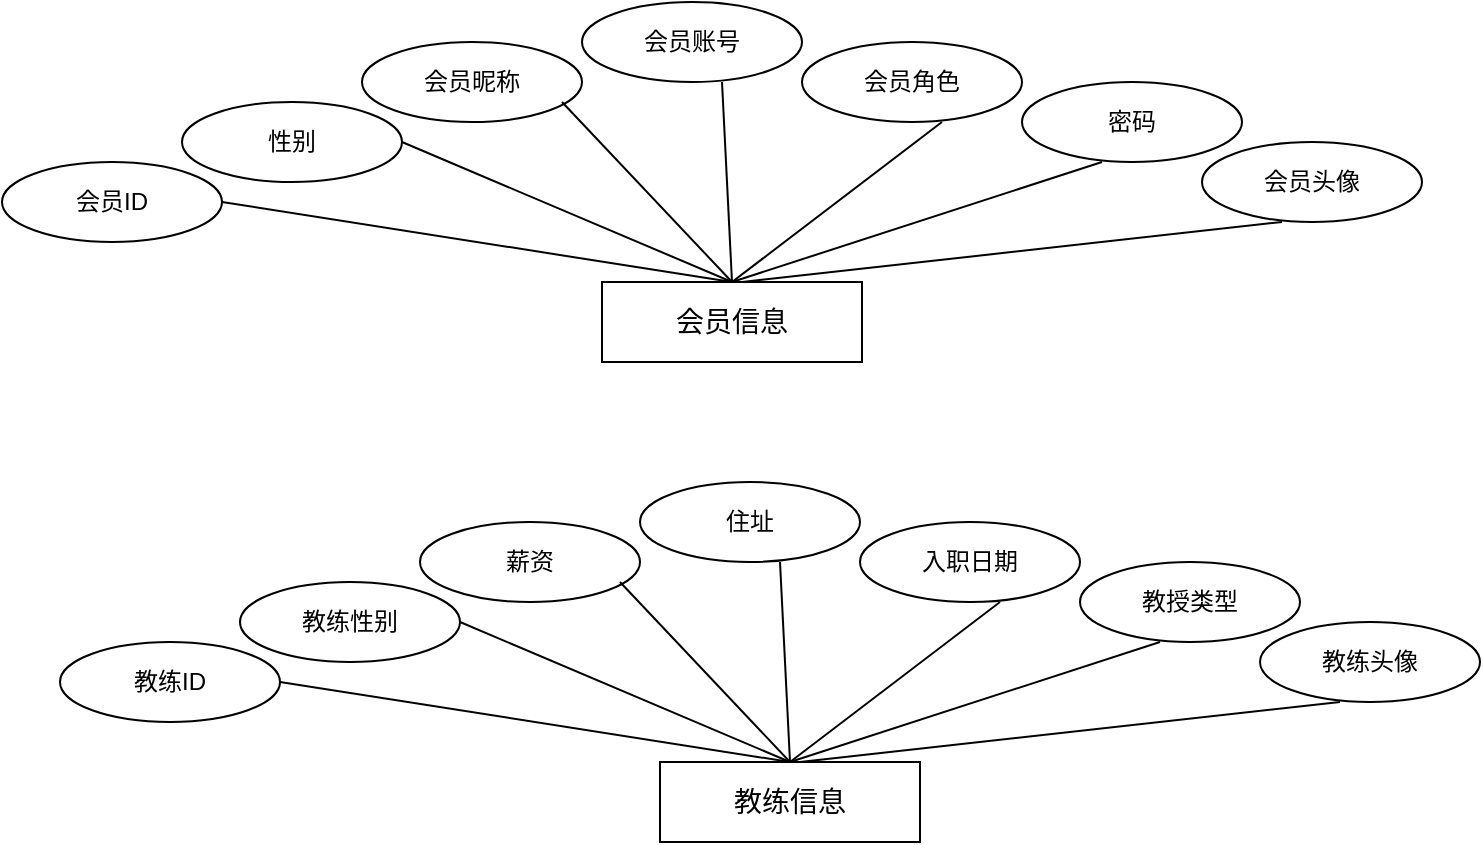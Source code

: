 <mxfile version="27.0.3" pages="2">
  <diagram name="第 1 页" id="zdntz2478s2lCkeFTCFq">
    <mxGraphModel dx="1048" dy="624" grid="1" gridSize="10" guides="1" tooltips="1" connect="1" arrows="1" fold="1" page="1" pageScale="1" pageWidth="827" pageHeight="1169" math="0" shadow="0">
      <root>
        <mxCell id="0" />
        <mxCell id="1" parent="0" />
        <mxCell id="17QydgVOFod0C8i1eIwQ-2" value="&lt;font style=&quot;font-size: 14px;&quot;&gt;会员信息&lt;/font&gt;" style="rounded=0;whiteSpace=wrap;html=1;" vertex="1" parent="1">
          <mxGeometry x="330" y="410" width="130" height="40" as="geometry" />
        </mxCell>
        <mxCell id="17QydgVOFod0C8i1eIwQ-3" value="会员昵称" style="ellipse;whiteSpace=wrap;html=1;" vertex="1" parent="1">
          <mxGeometry x="210" y="290" width="110" height="40" as="geometry" />
        </mxCell>
        <mxCell id="17QydgVOFod0C8i1eIwQ-4" value="会员账号" style="ellipse;whiteSpace=wrap;html=1;" vertex="1" parent="1">
          <mxGeometry x="320" y="270" width="110" height="40" as="geometry" />
        </mxCell>
        <mxCell id="17QydgVOFod0C8i1eIwQ-5" value="会员头像" style="ellipse;whiteSpace=wrap;html=1;" vertex="1" parent="1">
          <mxGeometry x="630" y="340" width="110" height="40" as="geometry" />
        </mxCell>
        <mxCell id="17QydgVOFod0C8i1eIwQ-6" value="性别" style="ellipse;whiteSpace=wrap;html=1;" vertex="1" parent="1">
          <mxGeometry x="120" y="320" width="110" height="40" as="geometry" />
        </mxCell>
        <mxCell id="17QydgVOFod0C8i1eIwQ-7" value="会员角色" style="ellipse;whiteSpace=wrap;html=1;" vertex="1" parent="1">
          <mxGeometry x="430" y="290" width="110" height="40" as="geometry" />
        </mxCell>
        <mxCell id="17QydgVOFod0C8i1eIwQ-8" value="密码" style="ellipse;whiteSpace=wrap;html=1;" vertex="1" parent="1">
          <mxGeometry x="540" y="310" width="110" height="40" as="geometry" />
        </mxCell>
        <mxCell id="17QydgVOFod0C8i1eIwQ-11" value="会员ID" style="ellipse;whiteSpace=wrap;html=1;" vertex="1" parent="1">
          <mxGeometry x="30" y="350" width="110" height="40" as="geometry" />
        </mxCell>
        <mxCell id="17QydgVOFod0C8i1eIwQ-14" value="" style="endArrow=none;html=1;rounded=0;exitX=0.5;exitY=0;exitDx=0;exitDy=0;" edge="1" parent="1" source="17QydgVOFod0C8i1eIwQ-2">
          <mxGeometry width="50" height="50" relative="1" as="geometry">
            <mxPoint x="90" y="420" as="sourcePoint" />
            <mxPoint x="140" y="370" as="targetPoint" />
          </mxGeometry>
        </mxCell>
        <mxCell id="17QydgVOFod0C8i1eIwQ-15" value="" style="endArrow=none;html=1;rounded=0;exitX=0.5;exitY=0;exitDx=0;exitDy=0;" edge="1" parent="1" source="17QydgVOFod0C8i1eIwQ-2">
          <mxGeometry width="50" height="50" relative="1" as="geometry">
            <mxPoint x="180" y="390" as="sourcePoint" />
            <mxPoint x="230" y="340" as="targetPoint" />
          </mxGeometry>
        </mxCell>
        <mxCell id="17QydgVOFod0C8i1eIwQ-16" value="" style="endArrow=none;html=1;rounded=0;exitX=0.5;exitY=0;exitDx=0;exitDy=0;" edge="1" parent="1" source="17QydgVOFod0C8i1eIwQ-2">
          <mxGeometry width="50" height="50" relative="1" as="geometry">
            <mxPoint x="260" y="370" as="sourcePoint" />
            <mxPoint x="310" y="320" as="targetPoint" />
          </mxGeometry>
        </mxCell>
        <mxCell id="17QydgVOFod0C8i1eIwQ-17" value="" style="endArrow=none;html=1;rounded=0;exitX=0.5;exitY=0;exitDx=0;exitDy=0;" edge="1" parent="1" source="17QydgVOFod0C8i1eIwQ-2">
          <mxGeometry width="50" height="50" relative="1" as="geometry">
            <mxPoint x="340" y="360" as="sourcePoint" />
            <mxPoint x="390" y="310" as="targetPoint" />
          </mxGeometry>
        </mxCell>
        <mxCell id="17QydgVOFod0C8i1eIwQ-18" value="" style="endArrow=none;html=1;rounded=0;exitX=0.5;exitY=0;exitDx=0;exitDy=0;" edge="1" parent="1" source="17QydgVOFod0C8i1eIwQ-2">
          <mxGeometry width="50" height="50" relative="1" as="geometry">
            <mxPoint x="390" y="410" as="sourcePoint" />
            <mxPoint x="500" y="330" as="targetPoint" />
          </mxGeometry>
        </mxCell>
        <mxCell id="17QydgVOFod0C8i1eIwQ-19" value="" style="endArrow=none;html=1;rounded=0;exitX=0.5;exitY=0;exitDx=0;exitDy=0;" edge="1" parent="1" source="17QydgVOFod0C8i1eIwQ-2">
          <mxGeometry width="50" height="50" relative="1" as="geometry">
            <mxPoint x="530" y="400" as="sourcePoint" />
            <mxPoint x="580" y="350" as="targetPoint" />
          </mxGeometry>
        </mxCell>
        <mxCell id="17QydgVOFod0C8i1eIwQ-20" value="" style="endArrow=none;html=1;rounded=0;" edge="1" parent="1">
          <mxGeometry width="50" height="50" relative="1" as="geometry">
            <mxPoint x="400" y="410" as="sourcePoint" />
            <mxPoint x="670" y="380" as="targetPoint" />
          </mxGeometry>
        </mxCell>
        <mxCell id="17QydgVOFod0C8i1eIwQ-21" value="&lt;font style=&quot;font-size: 14px;&quot;&gt;教练信息&lt;/font&gt;" style="rounded=0;whiteSpace=wrap;html=1;" vertex="1" parent="1">
          <mxGeometry x="359" y="650" width="130" height="40" as="geometry" />
        </mxCell>
        <mxCell id="17QydgVOFod0C8i1eIwQ-22" value="薪资" style="ellipse;whiteSpace=wrap;html=1;" vertex="1" parent="1">
          <mxGeometry x="239" y="530" width="110" height="40" as="geometry" />
        </mxCell>
        <mxCell id="17QydgVOFod0C8i1eIwQ-23" value="住址" style="ellipse;whiteSpace=wrap;html=1;" vertex="1" parent="1">
          <mxGeometry x="349" y="510" width="110" height="40" as="geometry" />
        </mxCell>
        <mxCell id="17QydgVOFod0C8i1eIwQ-24" value="教练头像" style="ellipse;whiteSpace=wrap;html=1;" vertex="1" parent="1">
          <mxGeometry x="659" y="580" width="110" height="40" as="geometry" />
        </mxCell>
        <mxCell id="17QydgVOFod0C8i1eIwQ-25" value="教练性别" style="ellipse;whiteSpace=wrap;html=1;" vertex="1" parent="1">
          <mxGeometry x="149" y="560" width="110" height="40" as="geometry" />
        </mxCell>
        <mxCell id="17QydgVOFod0C8i1eIwQ-26" value="入职日期" style="ellipse;whiteSpace=wrap;html=1;" vertex="1" parent="1">
          <mxGeometry x="459" y="530" width="110" height="40" as="geometry" />
        </mxCell>
        <mxCell id="17QydgVOFod0C8i1eIwQ-27" value="教授类型" style="ellipse;whiteSpace=wrap;html=1;" vertex="1" parent="1">
          <mxGeometry x="569" y="550" width="110" height="40" as="geometry" />
        </mxCell>
        <mxCell id="17QydgVOFod0C8i1eIwQ-28" value="教练ID" style="ellipse;whiteSpace=wrap;html=1;" vertex="1" parent="1">
          <mxGeometry x="59" y="590" width="110" height="40" as="geometry" />
        </mxCell>
        <mxCell id="17QydgVOFod0C8i1eIwQ-29" value="" style="endArrow=none;html=1;rounded=0;exitX=0.5;exitY=0;exitDx=0;exitDy=0;" edge="1" parent="1" source="17QydgVOFod0C8i1eIwQ-21">
          <mxGeometry width="50" height="50" relative="1" as="geometry">
            <mxPoint x="119" y="660" as="sourcePoint" />
            <mxPoint x="169" y="610" as="targetPoint" />
          </mxGeometry>
        </mxCell>
        <mxCell id="17QydgVOFod0C8i1eIwQ-30" value="" style="endArrow=none;html=1;rounded=0;exitX=0.5;exitY=0;exitDx=0;exitDy=0;" edge="1" parent="1" source="17QydgVOFod0C8i1eIwQ-21">
          <mxGeometry width="50" height="50" relative="1" as="geometry">
            <mxPoint x="209" y="630" as="sourcePoint" />
            <mxPoint x="259" y="580" as="targetPoint" />
          </mxGeometry>
        </mxCell>
        <mxCell id="17QydgVOFod0C8i1eIwQ-31" value="" style="endArrow=none;html=1;rounded=0;exitX=0.5;exitY=0;exitDx=0;exitDy=0;" edge="1" parent="1" source="17QydgVOFod0C8i1eIwQ-21">
          <mxGeometry width="50" height="50" relative="1" as="geometry">
            <mxPoint x="289" y="610" as="sourcePoint" />
            <mxPoint x="339" y="560" as="targetPoint" />
          </mxGeometry>
        </mxCell>
        <mxCell id="17QydgVOFod0C8i1eIwQ-32" value="" style="endArrow=none;html=1;rounded=0;exitX=0.5;exitY=0;exitDx=0;exitDy=0;" edge="1" parent="1" source="17QydgVOFod0C8i1eIwQ-21">
          <mxGeometry width="50" height="50" relative="1" as="geometry">
            <mxPoint x="369" y="600" as="sourcePoint" />
            <mxPoint x="419" y="550" as="targetPoint" />
          </mxGeometry>
        </mxCell>
        <mxCell id="17QydgVOFod0C8i1eIwQ-33" value="" style="endArrow=none;html=1;rounded=0;exitX=0.5;exitY=0;exitDx=0;exitDy=0;" edge="1" parent="1" source="17QydgVOFod0C8i1eIwQ-21">
          <mxGeometry width="50" height="50" relative="1" as="geometry">
            <mxPoint x="419" y="650" as="sourcePoint" />
            <mxPoint x="529" y="570" as="targetPoint" />
          </mxGeometry>
        </mxCell>
        <mxCell id="17QydgVOFod0C8i1eIwQ-34" value="" style="endArrow=none;html=1;rounded=0;exitX=0.5;exitY=0;exitDx=0;exitDy=0;" edge="1" parent="1" source="17QydgVOFod0C8i1eIwQ-21">
          <mxGeometry width="50" height="50" relative="1" as="geometry">
            <mxPoint x="559" y="640" as="sourcePoint" />
            <mxPoint x="609" y="590" as="targetPoint" />
          </mxGeometry>
        </mxCell>
        <mxCell id="17QydgVOFod0C8i1eIwQ-35" value="" style="endArrow=none;html=1;rounded=0;" edge="1" parent="1">
          <mxGeometry width="50" height="50" relative="1" as="geometry">
            <mxPoint x="429" y="650" as="sourcePoint" />
            <mxPoint x="699" y="620" as="targetPoint" />
          </mxGeometry>
        </mxCell>
      </root>
    </mxGraphModel>
  </diagram>
  <diagram id="pUSIjOka6l-_nhCBTFnc" name="第 2 页">
    <mxGraphModel dx="1930" dy="657" grid="1" gridSize="10" guides="1" tooltips="1" connect="1" arrows="1" fold="1" page="1" pageScale="1" pageWidth="827" pageHeight="1169" math="0" shadow="0">
      <root>
        <mxCell id="0" />
        <mxCell id="1" parent="0" />
        <mxCell id="TsKX9oGN1Ei0qKly57jY-62" style="edgeStyle=orthogonalEdgeStyle;rounded=0;orthogonalLoop=1;jettySize=auto;html=1;exitX=0.5;exitY=1;exitDx=0;exitDy=0;entryX=0.5;entryY=0;entryDx=0;entryDy=0;fontFamily=Helvetica;fontSize=12;fontColor=default;resizable=1;endArrow=none;startFill=0;dashed=1;" edge="1" parent="1" source="TsKX9oGN1Ei0qKly57jY-3" target="TsKX9oGN1Ei0qKly57jY-15">
          <mxGeometry relative="1" as="geometry" />
        </mxCell>
        <mxCell id="TsKX9oGN1Ei0qKly57jY-3" value="&lt;font style=&quot;font-size: 22px;&quot;&gt;&amp;nbsp; &amp;nbsp;用户层&lt;/font&gt;" style="rounded=1;whiteSpace=wrap;html=1;strokeColor=default;align=left;verticalAlign=middle;fontFamily=Helvetica;fontSize=12;fontColor=default;resizable=1;fillColor=#BAE7C7;" vertex="1" parent="1">
          <mxGeometry x="-61" y="520" width="740" height="100" as="geometry" />
        </mxCell>
        <mxCell id="TsKX9oGN1Ei0qKly57jY-7" value="&lt;font style=&quot;font-size: 16px;&quot;&gt;会员用户&lt;/font&gt;" style="rounded=1;whiteSpace=wrap;html=1;strokeColor=default;align=center;verticalAlign=middle;fontFamily=Helvetica;fontSize=12;fontColor=default;resizable=1;fillColor=default;" vertex="1" parent="1">
          <mxGeometry x="130" y="540" width="160" height="60" as="geometry" />
        </mxCell>
        <mxCell id="TsKX9oGN1Ei0qKly57jY-10" value="&lt;font style=&quot;font-size: 16px;&quot;&gt;管理员&lt;/font&gt;" style="rounded=1;whiteSpace=wrap;html=1;strokeColor=default;align=center;verticalAlign=middle;fontFamily=Helvetica;fontSize=12;fontColor=default;resizable=1;fillColor=default;horizontal=1;" vertex="1" parent="1">
          <mxGeometry x="400" y="540" width="160" height="60" as="geometry" />
        </mxCell>
        <mxCell id="TsKX9oGN1Ei0qKly57jY-14" value="&lt;font style=&quot;font-size: 24px;&quot;&gt;&lt;b&gt;健身房系统架构图&lt;/b&gt;&lt;/font&gt;" style="text;html=1;align=center;verticalAlign=middle;resizable=1;points=[];autosize=1;strokeColor=none;fillColor=none;fontFamily=Helvetica;fontSize=12;fontColor=default;" vertex="1" parent="1">
          <mxGeometry x="160" y="460" width="220" height="40" as="geometry" />
        </mxCell>
        <mxCell id="TsKX9oGN1Ei0qKly57jY-56" style="edgeStyle=orthogonalEdgeStyle;rounded=0;orthogonalLoop=1;jettySize=auto;html=1;entryX=0.5;entryY=0;entryDx=0;entryDy=0;fontFamily=Helvetica;fontSize=12;fontColor=default;resizable=1;dashed=1;endArrow=none;startFill=0;" edge="1" parent="1" source="TsKX9oGN1Ei0qKly57jY-15" target="TsKX9oGN1Ei0qKly57jY-20">
          <mxGeometry relative="1" as="geometry" />
        </mxCell>
        <mxCell id="TsKX9oGN1Ei0qKly57jY-15" value="&lt;font style=&quot;font-size: 22px;&quot;&gt;&amp;nbsp; 接入层&lt;/font&gt;" style="rounded=1;whiteSpace=wrap;html=1;strokeColor=default;align=left;verticalAlign=middle;fontFamily=Helvetica;fontSize=12;fontColor=default;resizable=1;fillColor=#FFD8B1;" vertex="1" parent="1">
          <mxGeometry x="-61" y="660" width="740" height="100" as="geometry" />
        </mxCell>
        <mxCell id="TsKX9oGN1Ei0qKly57jY-16" value="&lt;font style=&quot;font-size: 16px;&quot;&gt;Ant Design Pro/Shadcn 前端框架&lt;/font&gt;" style="rounded=1;whiteSpace=wrap;html=1;strokeColor=default;align=center;verticalAlign=middle;fontFamily=Helvetica;fontSize=12;fontColor=default;resizable=1;fillColor=default;" vertex="1" parent="1">
          <mxGeometry x="70" y="680" width="370" height="60" as="geometry" />
        </mxCell>
        <mxCell id="TsKX9oGN1Ei0qKly57jY-19" value="&lt;font style=&quot;font-size: 16px;&quot;&gt;Nginx代理&lt;/font&gt;" style="rounded=1;whiteSpace=wrap;html=1;strokeColor=default;align=center;verticalAlign=middle;fontFamily=Helvetica;fontSize=12;fontColor=default;resizable=1;fillColor=default;horizontal=1;" vertex="1" parent="1">
          <mxGeometry x="480" y="680" width="160" height="60" as="geometry" />
        </mxCell>
        <mxCell id="TsKX9oGN1Ei0qKly57jY-73" style="edgeStyle=orthogonalEdgeStyle;rounded=0;orthogonalLoop=1;jettySize=auto;html=1;exitX=0.5;exitY=1;exitDx=0;exitDy=0;entryX=0.5;entryY=0;entryDx=0;entryDy=0;fontFamily=Helvetica;fontSize=12;fontColor=default;resizable=1;endArrow=none;startFill=0;dashed=1;" edge="1" parent="1" source="TsKX9oGN1Ei0qKly57jY-20" target="TsKX9oGN1Ei0qKly57jY-29">
          <mxGeometry relative="1" as="geometry" />
        </mxCell>
        <mxCell id="TsKX9oGN1Ei0qKly57jY-20" value="&lt;font style=&quot;font-size: 22px;&quot;&gt;&amp;nbsp; 业务层&lt;/font&gt;" style="rounded=1;whiteSpace=wrap;html=1;strokeColor=default;align=left;verticalAlign=middle;fontFamily=Helvetica;fontSize=12;fontColor=default;resizable=1;fillColor=#BAE7C7;" vertex="1" parent="1">
          <mxGeometry x="-61" y="800" width="740" height="130" as="geometry" />
        </mxCell>
        <mxCell id="TsKX9oGN1Ei0qKly57jY-21" value="&lt;font style=&quot;font-size: 16px;&quot;&gt;会员模块&lt;/font&gt;" style="rounded=1;whiteSpace=wrap;html=1;strokeColor=default;align=center;verticalAlign=middle;fontFamily=Helvetica;fontSize=12;fontColor=default;resizable=1;fillColor=default;" vertex="1" parent="1">
          <mxGeometry x="40" y="830" width="110" height="60" as="geometry" />
        </mxCell>
        <mxCell id="TsKX9oGN1Ei0qKly57jY-22" value="&lt;font style=&quot;font-size: 16px;&quot;&gt;课程模块&lt;/font&gt;" style="rounded=1;whiteSpace=wrap;html=1;strokeColor=default;align=center;verticalAlign=middle;fontFamily=Helvetica;fontSize=12;fontColor=default;resizable=1;fillColor=default;" vertex="1" parent="1">
          <mxGeometry x="160" y="830" width="110" height="60" as="geometry" />
        </mxCell>
        <mxCell id="TsKX9oGN1Ei0qKly57jY-23" value="&lt;font style=&quot;font-size: 16px;&quot;&gt;教练模块&lt;/font&gt;" style="rounded=1;whiteSpace=wrap;html=1;strokeColor=default;align=center;verticalAlign=middle;fontFamily=Helvetica;fontSize=12;fontColor=default;resizable=1;fillColor=default;" vertex="1" parent="1">
          <mxGeometry x="280" y="830" width="110" height="60" as="geometry" />
        </mxCell>
        <mxCell id="TsKX9oGN1Ei0qKly57jY-24" value="&lt;font style=&quot;font-size: 16px;&quot;&gt;器械模块&lt;/font&gt;" style="rounded=1;whiteSpace=wrap;html=1;strokeColor=default;align=center;verticalAlign=middle;fontFamily=Helvetica;fontSize=12;fontColor=default;resizable=1;fillColor=default;" vertex="1" parent="1">
          <mxGeometry x="400" y="830" width="110" height="60" as="geometry" />
        </mxCell>
        <mxCell id="TsKX9oGN1Ei0qKly57jY-25" value="&lt;font style=&quot;font-size: 16px;&quot;&gt;商品模块&lt;/font&gt;" style="rounded=1;whiteSpace=wrap;html=1;strokeColor=default;align=center;verticalAlign=middle;fontFamily=Helvetica;fontSize=12;fontColor=default;resizable=1;fillColor=default;" vertex="1" parent="1">
          <mxGeometry x="520" y="830" width="110" height="60" as="geometry" />
        </mxCell>
        <mxCell id="TsKX9oGN1Ei0qKly57jY-27" value="课程预约管理" style="rounded=0;whiteSpace=wrap;html=1;strokeColor=default;align=center;verticalAlign=top;fontFamily=Helvetica;fontSize=12;fontColor=default;resizable=1;fillColor=default;" vertex="1" parent="1">
          <mxGeometry x="70" y="900" width="200" height="22" as="geometry" />
        </mxCell>
        <mxCell id="TsKX9oGN1Ei0qKly57jY-28" value="商品交易管理" style="rounded=0;whiteSpace=wrap;html=1;strokeColor=default;align=center;verticalAlign=top;fontFamily=Helvetica;fontSize=12;fontColor=default;resizable=1;fillColor=default;" vertex="1" parent="1">
          <mxGeometry x="370" y="900" width="200" height="22" as="geometry" />
        </mxCell>
        <mxCell id="TsKX9oGN1Ei0qKly57jY-70" value="" style="edgeStyle=orthogonalEdgeStyle;rounded=0;orthogonalLoop=1;jettySize=auto;html=1;fontFamily=Helvetica;fontSize=12;fontColor=default;resizable=1;dashed=1;endArrow=none;startFill=0;" edge="1" parent="1" source="TsKX9oGN1Ei0qKly57jY-29" target="TsKX9oGN1Ei0qKly57jY-42">
          <mxGeometry relative="1" as="geometry" />
        </mxCell>
        <mxCell id="TsKX9oGN1Ei0qKly57jY-29" value="" style="rounded=1;whiteSpace=wrap;html=1;align=right;verticalAlign=bottom;fontFamily=Helvetica;fontSize=12;resizable=1;labelPosition=left;verticalLabelPosition=top;strokeWidth=1;fillColor=#FFE7B1;strokeColor=default;" vertex="1" parent="1">
          <mxGeometry x="-61" y="970" width="740" height="280" as="geometry" />
        </mxCell>
        <mxCell id="TsKX9oGN1Ei0qKly57jY-30" value="&lt;font style=&quot;font-size: 16px;&quot;&gt;&lt;b&gt;API接口服务&lt;/b&gt;&lt;/font&gt;" style="rounded=1;whiteSpace=wrap;html=1;strokeColor=default;align=center;verticalAlign=top;fontFamily=Helvetica;fontSize=12;fontColor=default;resizable=1;fillColor=light-dark(#DEECBF,#000000);fillStyle=auto;dashed=1;" vertex="1" parent="1">
          <mxGeometry x="68" y="990" width="600" height="120" as="geometry" />
        </mxCell>
        <mxCell id="TsKX9oGN1Ei0qKly57jY-31" value="&lt;font style=&quot;font-size: 14px;&quot;&gt;会员管理API&lt;/font&gt;" style="rounded=1;whiteSpace=wrap;html=1;strokeColor=default;align=center;verticalAlign=middle;fontFamily=Helvetica;fontSize=12;fontColor=default;resizable=1;fillColor=default;" vertex="1" parent="1">
          <mxGeometry x="90" y="1030" width="160" height="70" as="geometry" />
        </mxCell>
        <mxCell id="TsKX9oGN1Ei0qKly57jY-32" value="&lt;font style=&quot;font-size: 14px;&quot;&gt;课程管理API&lt;/font&gt;" style="rounded=1;whiteSpace=wrap;html=1;strokeColor=default;align=center;verticalAlign=middle;fontFamily=Helvetica;fontSize=12;fontColor=default;resizable=1;fillColor=default;" vertex="1" parent="1">
          <mxGeometry x="270" y="1030" width="160" height="70" as="geometry" />
        </mxCell>
        <mxCell id="TsKX9oGN1Ei0qKly57jY-33" value="&lt;font style=&quot;font-size: 14px;&quot;&gt;器械及商品API&lt;/font&gt;" style="rounded=1;whiteSpace=wrap;html=1;strokeColor=default;align=center;verticalAlign=middle;fontFamily=Helvetica;fontSize=12;fontColor=default;resizable=1;fillColor=default;" vertex="1" parent="1">
          <mxGeometry x="450" y="1030" width="160" height="70" as="geometry" />
        </mxCell>
        <mxCell id="TsKX9oGN1Ei0qKly57jY-35" value="&lt;span style=&quot;font-size: 16px;&quot;&gt;&lt;b&gt;核心服务&lt;/b&gt;&lt;/span&gt;" style="rounded=1;whiteSpace=wrap;html=1;strokeColor=default;align=center;verticalAlign=top;fontFamily=Helvetica;fontSize=12;fontColor=default;resizable=1;fillColor=light-dark(#DEE0DD,#000000);fillStyle=auto;dashed=1;" vertex="1" parent="1">
          <mxGeometry x="68" y="1120" width="600" height="120" as="geometry" />
        </mxCell>
        <mxCell id="TsKX9oGN1Ei0qKly57jY-36" value="&lt;font style=&quot;font-size: 14px;&quot;&gt;安全认证服务&lt;/font&gt;" style="rounded=1;whiteSpace=wrap;html=1;strokeColor=default;align=center;verticalAlign=middle;fontFamily=Helvetica;fontSize=12;fontColor=default;resizable=1;fillColor=default;" vertex="1" parent="1">
          <mxGeometry x="90" y="1160" width="160" height="70" as="geometry" />
        </mxCell>
        <mxCell id="TsKX9oGN1Ei0qKly57jY-37" value="&lt;font style=&quot;font-size: 14px;&quot;&gt;数据查询服务&lt;/font&gt;" style="rounded=1;whiteSpace=wrap;html=1;strokeColor=default;align=center;verticalAlign=middle;fontFamily=Helvetica;fontSize=12;fontColor=default;resizable=1;fillColor=default;" vertex="1" parent="1">
          <mxGeometry x="270" y="1160" width="160" height="70" as="geometry" />
        </mxCell>
        <mxCell id="TsKX9oGN1Ei0qKly57jY-38" value="&lt;font style=&quot;font-size: 14px;&quot;&gt;日志服务&lt;/font&gt;" style="rounded=1;whiteSpace=wrap;html=1;strokeColor=default;align=center;verticalAlign=middle;fontFamily=Helvetica;fontSize=12;fontColor=default;resizable=1;fillColor=default;" vertex="1" parent="1">
          <mxGeometry x="450" y="1160" width="160" height="70" as="geometry" />
        </mxCell>
        <mxCell id="TsKX9oGN1Ei0qKly57jY-39" value="&lt;font style=&quot;font-size: 14px;&quot;&gt;跨域资源管理&lt;/font&gt;" style="rounded=1;whiteSpace=wrap;html=1;strokeColor=default;align=center;verticalAlign=middle;fontFamily=Helvetica;fontSize=12;fontColor=default;resizable=1;fillColor=#D1FFD1;direction=east;flipH=0;horizontal=1;rotation=0;labelPosition=center;verticalLabelPosition=middle;textDirection=vertical-lr;" vertex="1" parent="1">
          <mxGeometry x="-40" y="1050" width="90" height="140" as="geometry" />
        </mxCell>
        <mxCell id="TsKX9oGN1Ei0qKly57jY-40" value="服务层" style="text;html=1;align=center;verticalAlign=middle;whiteSpace=wrap;rounded=0;fontFamily=Helvetica;fontSize=22;fontColor=default;resizable=1;fontStyle=1" vertex="1" parent="1">
          <mxGeometry x="-40" y="1000" width="70" height="30" as="geometry" />
        </mxCell>
        <mxCell id="TsKX9oGN1Ei0qKly57jY-75" style="edgeStyle=orthogonalEdgeStyle;rounded=0;orthogonalLoop=1;jettySize=auto;html=1;exitX=0.5;exitY=1;exitDx=0;exitDy=0;entryX=0.5;entryY=0;entryDx=0;entryDy=0;fontFamily=Helvetica;fontSize=12;fontColor=default;resizable=1;endArrow=none;endFill=1;startFill=0;dashed=1;" edge="1" parent="1" source="TsKX9oGN1Ei0qKly57jY-42" target="TsKX9oGN1Ei0qKly57jY-43">
          <mxGeometry relative="1" as="geometry" />
        </mxCell>
        <mxCell id="TsKX9oGN1Ei0qKly57jY-42" value="&lt;font style=&quot;font-size: 22px;&quot;&gt;&amp;nbsp; 持久层&lt;/font&gt;" style="rounded=1;whiteSpace=wrap;html=1;strokeColor=default;align=left;verticalAlign=middle;fontFamily=Helvetica;fontSize=12;fontColor=default;resizable=1;fillColor=#C7D1FF;" vertex="1" parent="1">
          <mxGeometry x="-61" y="1290" width="740" height="120" as="geometry" />
        </mxCell>
        <mxCell id="TsKX9oGN1Ei0qKly57jY-43" value="&lt;font style=&quot;font-size: 22px;&quot;&gt;&amp;nbsp; 基础层&lt;/font&gt;" style="rounded=1;whiteSpace=wrap;html=1;strokeColor=default;align=left;verticalAlign=middle;fontFamily=Helvetica;fontSize=12;fontColor=default;resizable=1;fillColor=#B1D4FF;gradientColor=none;" vertex="1" parent="1">
          <mxGeometry x="-61" y="1450" width="740" height="120" as="geometry" />
        </mxCell>
        <mxCell id="TsKX9oGN1Ei0qKly57jY-44" value="" style="rounded=1;whiteSpace=wrap;html=1;strokeColor=default;align=center;verticalAlign=middle;fontFamily=Helvetica;fontSize=12;fontColor=default;resizable=1;fillColor=default;" vertex="1" parent="1">
          <mxGeometry x="100" y="1305" width="130" height="90" as="geometry" />
        </mxCell>
        <mxCell id="TsKX9oGN1Ei0qKly57jY-45" value="&lt;font style=&quot;font-size: 14px;&quot;&gt;MySQL&lt;/font&gt;" style="ellipse;whiteSpace=wrap;html=1;strokeColor=default;align=center;verticalAlign=top;fontFamily=Helvetica;fontSize=12;fontColor=default;resizable=1;fillColor=#F5F5F5;" vertex="1" parent="1">
          <mxGeometry x="120" y="1320" width="90" height="30" as="geometry" />
        </mxCell>
        <mxCell id="TsKX9oGN1Ei0qKly57jY-46" value="&lt;font style=&quot;font-size: 14px;&quot;&gt;关系型数据库&lt;/font&gt;" style="text;html=1;align=center;verticalAlign=middle;whiteSpace=wrap;rounded=0;fontFamily=Helvetica;fontSize=12;fontColor=default;resizable=1;" vertex="1" parent="1">
          <mxGeometry x="120" y="1360" width="90" height="30" as="geometry" />
        </mxCell>
        <mxCell id="TsKX9oGN1Ei0qKly57jY-47" value="" style="rounded=1;whiteSpace=wrap;html=1;strokeColor=default;align=center;verticalAlign=middle;fontFamily=Helvetica;fontSize=12;fontColor=default;resizable=1;fillColor=default;" vertex="1" parent="1">
          <mxGeometry x="380" y="1305" width="130" height="90" as="geometry" />
        </mxCell>
        <mxCell id="TsKX9oGN1Ei0qKly57jY-48" value="&lt;span style=&quot;font-size: 14px;&quot;&gt;又拍云图床&lt;/span&gt;" style="ellipse;whiteSpace=wrap;html=1;strokeColor=default;align=center;verticalAlign=top;fontFamily=Helvetica;fontSize=12;fontColor=default;resizable=1;fillColor=#F5F5F5;" vertex="1" parent="1">
          <mxGeometry x="400" y="1320" width="90" height="30" as="geometry" />
        </mxCell>
        <mxCell id="TsKX9oGN1Ei0qKly57jY-49" value="&lt;font style=&quot;font-size: 14px;&quot;&gt;图片存储&lt;/font&gt;" style="text;html=1;align=center;verticalAlign=middle;whiteSpace=wrap;rounded=0;fontFamily=Helvetica;fontSize=12;fontColor=default;resizable=1;" vertex="1" parent="1">
          <mxGeometry x="400" y="1360" width="90" height="30" as="geometry" />
        </mxCell>
        <mxCell id="TsKX9oGN1Ei0qKly57jY-50" value="&lt;font style=&quot;font-size: 16px;&quot;&gt;Docker&lt;/font&gt;" style="rounded=1;whiteSpace=wrap;html=1;strokeColor=default;align=center;verticalAlign=middle;fontFamily=Helvetica;fontSize=12;fontColor=default;resizable=1;fillColor=default;" vertex="1" parent="1">
          <mxGeometry x="50" y="1480" width="160" height="60" as="geometry" />
        </mxCell>
        <mxCell id="TsKX9oGN1Ei0qKly57jY-51" value="&lt;font style=&quot;font-size: 16px;&quot;&gt;Linux服务器&lt;/font&gt;" style="rounded=1;whiteSpace=wrap;html=1;strokeColor=default;align=center;verticalAlign=middle;fontFamily=Helvetica;fontSize=12;fontColor=default;resizable=1;fillColor=default;" vertex="1" parent="1">
          <mxGeometry x="250" y="1480" width="160" height="60" as="geometry" />
        </mxCell>
        <mxCell id="TsKX9oGN1Ei0qKly57jY-52" value="&lt;font style=&quot;font-size: 16px;&quot;&gt;网络&lt;/font&gt;" style="rounded=1;whiteSpace=wrap;html=1;strokeColor=default;align=center;verticalAlign=middle;fontFamily=Helvetica;fontSize=12;fontColor=default;resizable=1;fillColor=default;" vertex="1" parent="1">
          <mxGeometry x="450" y="1480" width="160" height="60" as="geometry" />
        </mxCell>
      </root>
    </mxGraphModel>
  </diagram>
</mxfile>
